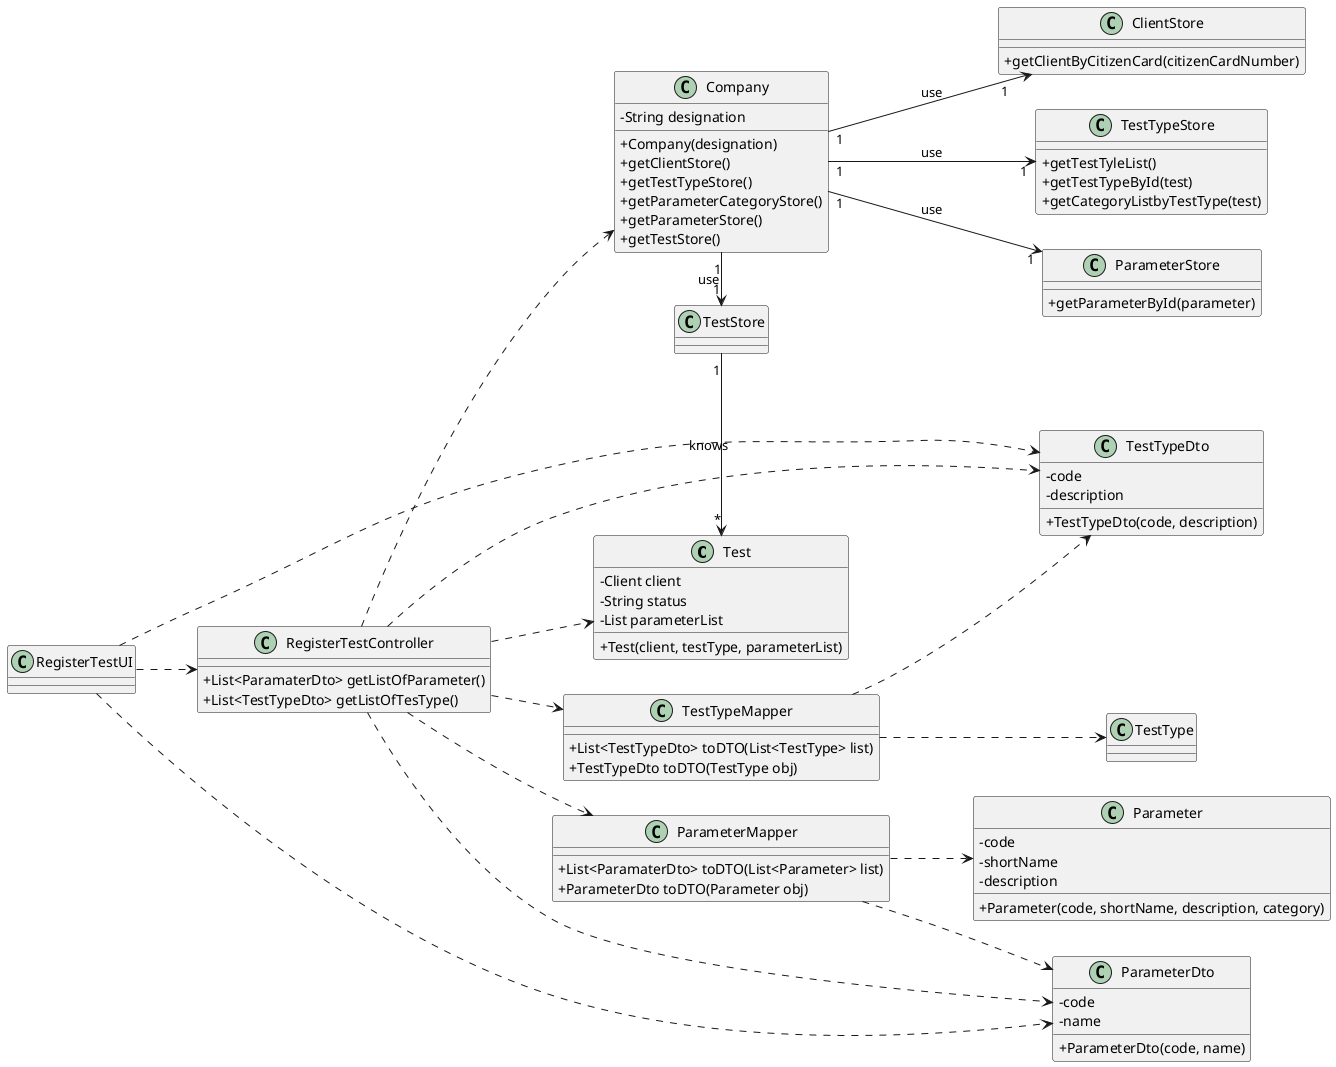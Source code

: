 @startuml
skinparam classAttributeIconSize 0
left to right direction

class Test {
  -Client client
  -String status
  -List parameterList
  +Test(client, testType, parameterList)
}

class Company {
  -String designation
  + Company(designation)
  + getClientStore()
  + getTestTypeStore()
  + getParameterCategoryStore()
  + getParameterStore()
  + getTestStore()
}

class ClientStore {
  + getClientByCitizenCard(citizenCardNumber)
}
class TestTypeStore {
  + getTestTyleList()
  + getTestTypeById(test)
  + getCategoryListbyTestType(test)
}


class ParameterStore {
  + getParameterById(parameter)
}

class RegisterTestController {
  + List<ParamaterDto> getListOfParameter()
  + List<TestTypeDto> getListOfTesType()
}

class TestStore

class TestTypeMapper {
  + List<TestTypeDto> toDTO(List<TestType> list)
  + TestTypeDto toDTO(TestType obj)
}

class ParameterMapper {
  + List<ParamaterDto> toDTO(List<Parameter> list)
  + ParameterDto toDTO(Parameter obj)
}

class ParameterDto {
  - code
  - name
  + ParameterDto(code, name)
}

class TestTypeDto {
  - code
  - description
  +TestTypeDto(code, description)
}

class Parameter {
    -code
    -shortName
    -description
    +Parameter(code, shortName, description, category)
}


class RegisterTestUI


RegisterTestController ..> Company
RegisterTestController ..> Test
RegisterTestController ..> ParameterMapper
RegisterTestController ..> TestTypeMapper
RegisterTestController ..> TestTypeDto
RegisterTestController ..> ParameterDto
TestTypeMapper ..> TestType
TestTypeMapper ..> TestTypeDto

ParameterMapper ..> Parameter
ParameterMapper ..> ParameterDto

RegisterTestUI ..> ParameterDto
RegisterTestUI ..> TestTypeDto
RegisterTestUI ..> RegisterTestController
Company "1" -> "1" TestStore : use
Company "1" --> "1" ClientStore : use
Company "1" --> "1" TestTypeStore : use
Company "1" --> "1" ParameterStore : use
TestStore "1" -> "*" Test : knows




@enduml

